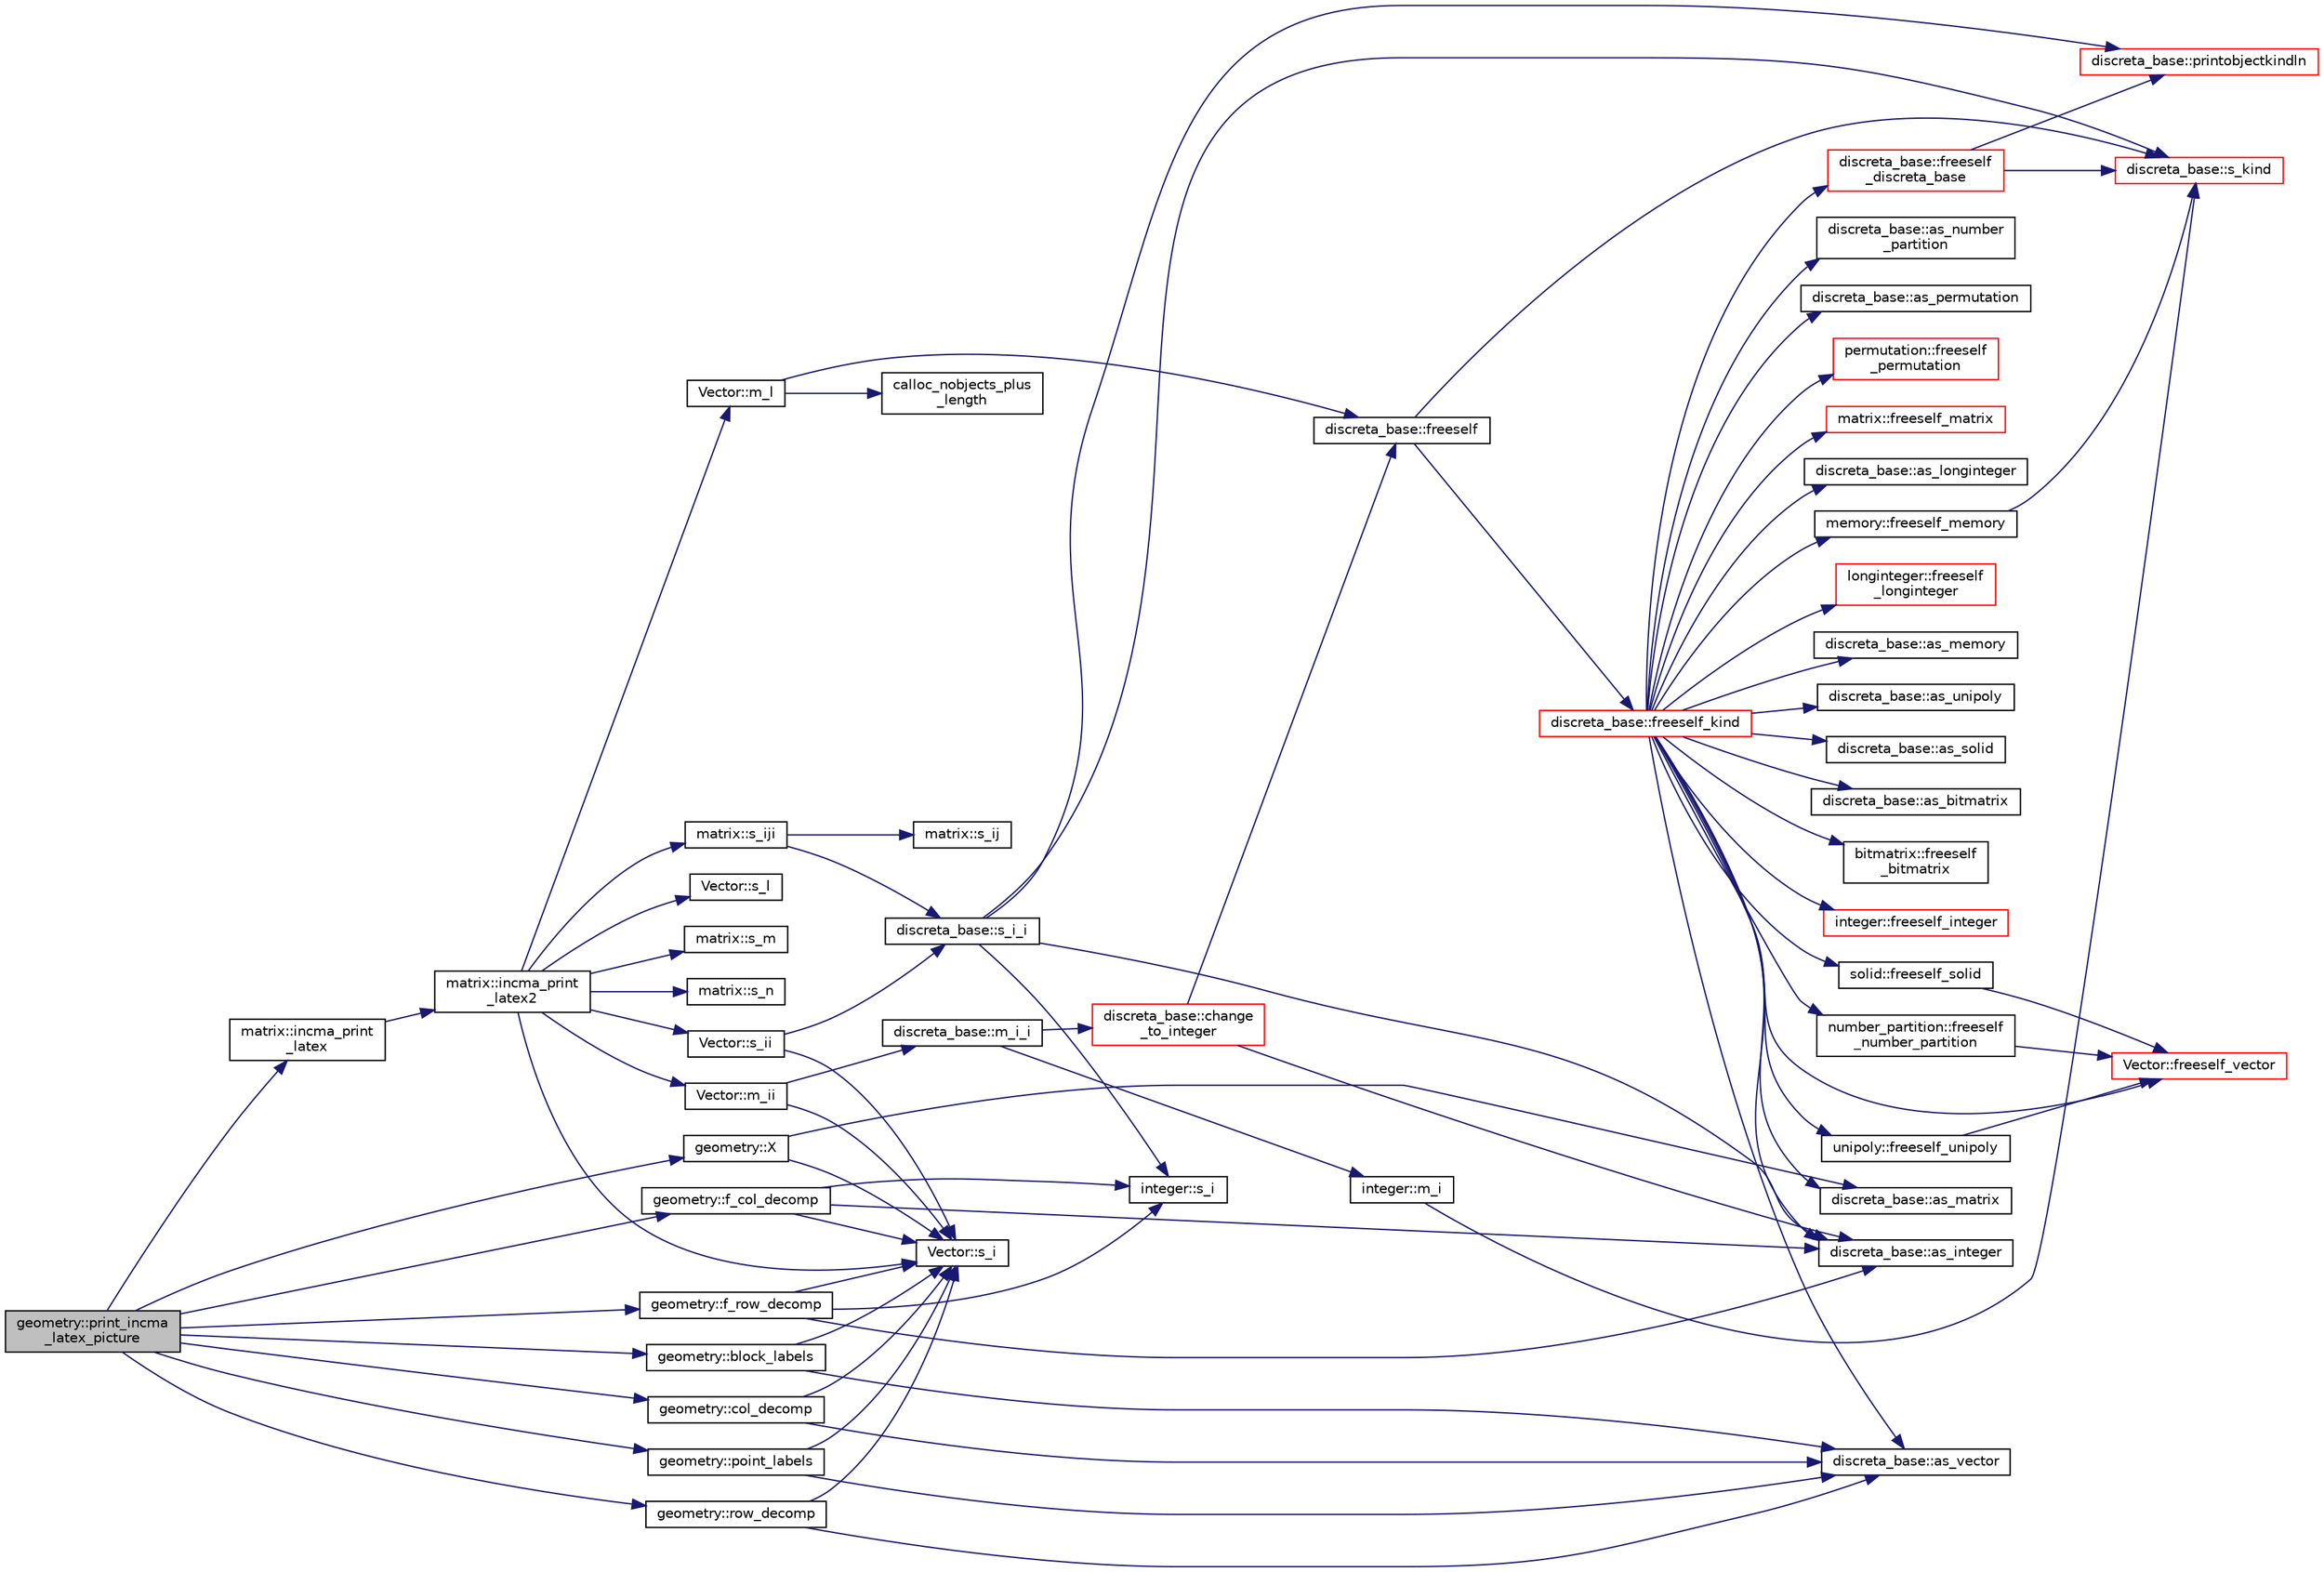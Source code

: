digraph "geometry::print_incma_latex_picture"
{
  edge [fontname="Helvetica",fontsize="10",labelfontname="Helvetica",labelfontsize="10"];
  node [fontname="Helvetica",fontsize="10",shape=record];
  rankdir="LR";
  Node1186 [label="geometry::print_incma\l_latex_picture",height=0.2,width=0.4,color="black", fillcolor="grey75", style="filled", fontcolor="black"];
  Node1186 -> Node1187 [color="midnightblue",fontsize="10",style="solid",fontname="Helvetica"];
  Node1187 [label="geometry::X",height=0.2,width=0.4,color="black", fillcolor="white", style="filled",URL="$da/d44/classgeometry.html#a2eff9c42b83c90012092d49218237d9d"];
  Node1187 -> Node1188 [color="midnightblue",fontsize="10",style="solid",fontname="Helvetica"];
  Node1188 [label="Vector::s_i",height=0.2,width=0.4,color="black", fillcolor="white", style="filled",URL="$d5/db2/class_vector.html#a1c4fe1752523df8119f70dd550244871"];
  Node1187 -> Node1189 [color="midnightblue",fontsize="10",style="solid",fontname="Helvetica"];
  Node1189 [label="discreta_base::as_matrix",height=0.2,width=0.4,color="black", fillcolor="white", style="filled",URL="$d7/d71/classdiscreta__base.html#ae4d7f56d917a4707b838fbffde6467ff"];
  Node1186 -> Node1190 [color="midnightblue",fontsize="10",style="solid",fontname="Helvetica"];
  Node1190 [label="matrix::incma_print\l_latex",height=0.2,width=0.4,color="black", fillcolor="white", style="filled",URL="$d1/d8d/classmatrix.html#a2f3ef897e502a22def6b90a7c02addf5"];
  Node1190 -> Node1191 [color="midnightblue",fontsize="10",style="solid",fontname="Helvetica"];
  Node1191 [label="matrix::incma_print\l_latex2",height=0.2,width=0.4,color="black", fillcolor="white", style="filled",URL="$d1/d8d/classmatrix.html#a6e282efff2dd195d9aaf94343768106d"];
  Node1191 -> Node1192 [color="midnightblue",fontsize="10",style="solid",fontname="Helvetica"];
  Node1192 [label="matrix::s_m",height=0.2,width=0.4,color="black", fillcolor="white", style="filled",URL="$d1/d8d/classmatrix.html#afeb2e29600e68448b9d1130114b9606f"];
  Node1191 -> Node1193 [color="midnightblue",fontsize="10",style="solid",fontname="Helvetica"];
  Node1193 [label="matrix::s_n",height=0.2,width=0.4,color="black", fillcolor="white", style="filled",URL="$d1/d8d/classmatrix.html#a35f5321a5615451fdc8be7b953f8ac8b"];
  Node1191 -> Node1194 [color="midnightblue",fontsize="10",style="solid",fontname="Helvetica"];
  Node1194 [label="Vector::m_l",height=0.2,width=0.4,color="black", fillcolor="white", style="filled",URL="$d5/db2/class_vector.html#a00f5520c2a6b4f5282a1a8bcf8ea74eb"];
  Node1194 -> Node1195 [color="midnightblue",fontsize="10",style="solid",fontname="Helvetica"];
  Node1195 [label="discreta_base::freeself",height=0.2,width=0.4,color="black", fillcolor="white", style="filled",URL="$d7/d71/classdiscreta__base.html#a9a3c9501a562293b5667c11b9174d6e5"];
  Node1195 -> Node1196 [color="midnightblue",fontsize="10",style="solid",fontname="Helvetica"];
  Node1196 [label="discreta_base::freeself_kind",height=0.2,width=0.4,color="red", fillcolor="white", style="filled",URL="$d7/d71/classdiscreta__base.html#a63a23ada2165b3838fab719ed458cec8"];
  Node1196 -> Node1197 [color="midnightblue",fontsize="10",style="solid",fontname="Helvetica"];
  Node1197 [label="discreta_base::freeself\l_discreta_base",height=0.2,width=0.4,color="red", fillcolor="white", style="filled",URL="$d7/d71/classdiscreta__base.html#a8b1ec2cee4566034441e066dc2c027db"];
  Node1197 -> Node1198 [color="midnightblue",fontsize="10",style="solid",fontname="Helvetica"];
  Node1198 [label="discreta_base::s_kind",height=0.2,width=0.4,color="red", fillcolor="white", style="filled",URL="$d7/d71/classdiscreta__base.html#a8a830025c74adbbc3362418a7c2ba157"];
  Node1197 -> Node1201 [color="midnightblue",fontsize="10",style="solid",fontname="Helvetica"];
  Node1201 [label="discreta_base::printobjectkindln",height=0.2,width=0.4,color="red", fillcolor="white", style="filled",URL="$d7/d71/classdiscreta__base.html#a677ccc8f392ebedde05e453f8cf59559"];
  Node1196 -> Node1204 [color="midnightblue",fontsize="10",style="solid",fontname="Helvetica"];
  Node1204 [label="discreta_base::as_integer",height=0.2,width=0.4,color="black", fillcolor="white", style="filled",URL="$d7/d71/classdiscreta__base.html#a00d7691eaf874fd283d942692fe8dd26"];
  Node1196 -> Node1205 [color="midnightblue",fontsize="10",style="solid",fontname="Helvetica"];
  Node1205 [label="integer::freeself_integer",height=0.2,width=0.4,color="red", fillcolor="white", style="filled",URL="$d0/de5/classinteger.html#a02eb557612c9db1820dd75a77151edc0"];
  Node1196 -> Node1206 [color="midnightblue",fontsize="10",style="solid",fontname="Helvetica"];
  Node1206 [label="discreta_base::as_vector",height=0.2,width=0.4,color="black", fillcolor="white", style="filled",URL="$d7/d71/classdiscreta__base.html#a7bdd6cae39c380b128ee9e17e42cf020"];
  Node1196 -> Node1207 [color="midnightblue",fontsize="10",style="solid",fontname="Helvetica"];
  Node1207 [label="Vector::freeself_vector",height=0.2,width=0.4,color="red", fillcolor="white", style="filled",URL="$d5/db2/class_vector.html#ad55c58937ca8fb342247a2c0fb572d20"];
  Node1196 -> Node1209 [color="midnightblue",fontsize="10",style="solid",fontname="Helvetica"];
  Node1209 [label="discreta_base::as_number\l_partition",height=0.2,width=0.4,color="black", fillcolor="white", style="filled",URL="$d7/d71/classdiscreta__base.html#a307aa09de0e925d46697707968ffab00"];
  Node1196 -> Node1210 [color="midnightblue",fontsize="10",style="solid",fontname="Helvetica"];
  Node1210 [label="number_partition::freeself\l_number_partition",height=0.2,width=0.4,color="black", fillcolor="white", style="filled",URL="$df/d50/classnumber__partition.html#aa74111c1c8cd218b654e7b7c1ca42eb5"];
  Node1210 -> Node1207 [color="midnightblue",fontsize="10",style="solid",fontname="Helvetica"];
  Node1196 -> Node1211 [color="midnightblue",fontsize="10",style="solid",fontname="Helvetica"];
  Node1211 [label="discreta_base::as_permutation",height=0.2,width=0.4,color="black", fillcolor="white", style="filled",URL="$d7/d71/classdiscreta__base.html#aa4e72f36a82984239b12ae831e131098"];
  Node1196 -> Node1212 [color="midnightblue",fontsize="10",style="solid",fontname="Helvetica"];
  Node1212 [label="permutation::freeself\l_permutation",height=0.2,width=0.4,color="red", fillcolor="white", style="filled",URL="$d0/d08/classpermutation.html#a1f86343fa765d71c976d79e5ce372c12"];
  Node1196 -> Node1189 [color="midnightblue",fontsize="10",style="solid",fontname="Helvetica"];
  Node1196 -> Node1213 [color="midnightblue",fontsize="10",style="solid",fontname="Helvetica"];
  Node1213 [label="matrix::freeself_matrix",height=0.2,width=0.4,color="red", fillcolor="white", style="filled",URL="$d1/d8d/classmatrix.html#ab47d61820499f35c15bf82fb6a3b9bd1"];
  Node1196 -> Node1215 [color="midnightblue",fontsize="10",style="solid",fontname="Helvetica"];
  Node1215 [label="discreta_base::as_longinteger",height=0.2,width=0.4,color="black", fillcolor="white", style="filled",URL="$d7/d71/classdiscreta__base.html#a20a094639eb711b10c8694c51937f7cd"];
  Node1196 -> Node1216 [color="midnightblue",fontsize="10",style="solid",fontname="Helvetica"];
  Node1216 [label="longinteger::freeself\l_longinteger",height=0.2,width=0.4,color="red", fillcolor="white", style="filled",URL="$d3/d71/classlonginteger.html#a82006f4b7c6bf897de0387497e16c219"];
  Node1196 -> Node1218 [color="midnightblue",fontsize="10",style="solid",fontname="Helvetica"];
  Node1218 [label="discreta_base::as_memory",height=0.2,width=0.4,color="black", fillcolor="white", style="filled",URL="$d7/d71/classdiscreta__base.html#ad94b2d7dce0cd4fa22db57f6e79c4bd2"];
  Node1196 -> Node1219 [color="midnightblue",fontsize="10",style="solid",fontname="Helvetica"];
  Node1219 [label="memory::freeself_memory",height=0.2,width=0.4,color="black", fillcolor="white", style="filled",URL="$d8/d99/classmemory.html#a19366f9105d79a0e818cc19255d7ef4f"];
  Node1219 -> Node1198 [color="midnightblue",fontsize="10",style="solid",fontname="Helvetica"];
  Node1196 -> Node1220 [color="midnightblue",fontsize="10",style="solid",fontname="Helvetica"];
  Node1220 [label="discreta_base::as_unipoly",height=0.2,width=0.4,color="black", fillcolor="white", style="filled",URL="$d7/d71/classdiscreta__base.html#ad50d8027f039fe5c2478cddb243adc9d"];
  Node1196 -> Node1221 [color="midnightblue",fontsize="10",style="solid",fontname="Helvetica"];
  Node1221 [label="unipoly::freeself_unipoly",height=0.2,width=0.4,color="black", fillcolor="white", style="filled",URL="$d1/d89/classunipoly.html#aad315db6c6adb555a0c63877aab7d27e"];
  Node1221 -> Node1207 [color="midnightblue",fontsize="10",style="solid",fontname="Helvetica"];
  Node1196 -> Node1222 [color="midnightblue",fontsize="10",style="solid",fontname="Helvetica"];
  Node1222 [label="discreta_base::as_solid",height=0.2,width=0.4,color="black", fillcolor="white", style="filled",URL="$d7/d71/classdiscreta__base.html#a1fc5f2b85ec97ab0a69dd64903c970a5"];
  Node1196 -> Node1223 [color="midnightblue",fontsize="10",style="solid",fontname="Helvetica"];
  Node1223 [label="solid::freeself_solid",height=0.2,width=0.4,color="black", fillcolor="white", style="filled",URL="$d8/def/classsolid.html#a84c2f0abd7b24b1cf2ccefa9c99567fe"];
  Node1223 -> Node1207 [color="midnightblue",fontsize="10",style="solid",fontname="Helvetica"];
  Node1196 -> Node1224 [color="midnightblue",fontsize="10",style="solid",fontname="Helvetica"];
  Node1224 [label="discreta_base::as_bitmatrix",height=0.2,width=0.4,color="black", fillcolor="white", style="filled",URL="$d7/d71/classdiscreta__base.html#a071ad54ea8ef6c9d1d15f532e5a76df6"];
  Node1196 -> Node1225 [color="midnightblue",fontsize="10",style="solid",fontname="Helvetica"];
  Node1225 [label="bitmatrix::freeself\l_bitmatrix",height=0.2,width=0.4,color="black", fillcolor="white", style="filled",URL="$de/dc8/classbitmatrix.html#a4b84eed56a244df63819eae6b7ba1eff"];
  Node1195 -> Node1198 [color="midnightblue",fontsize="10",style="solid",fontname="Helvetica"];
  Node1194 -> Node1242 [color="midnightblue",fontsize="10",style="solid",fontname="Helvetica"];
  Node1242 [label="calloc_nobjects_plus\l_length",height=0.2,width=0.4,color="black", fillcolor="white", style="filled",URL="$d9/d60/discreta_8h.html#a71599d54c8c17dfa065a363f5cdd0aa4"];
  Node1191 -> Node1243 [color="midnightblue",fontsize="10",style="solid",fontname="Helvetica"];
  Node1243 [label="Vector::m_ii",height=0.2,width=0.4,color="black", fillcolor="white", style="filled",URL="$d5/db2/class_vector.html#aa6a97eabb43f192a47947f4f6acbb04d"];
  Node1243 -> Node1188 [color="midnightblue",fontsize="10",style="solid",fontname="Helvetica"];
  Node1243 -> Node1244 [color="midnightblue",fontsize="10",style="solid",fontname="Helvetica"];
  Node1244 [label="discreta_base::m_i_i",height=0.2,width=0.4,color="black", fillcolor="white", style="filled",URL="$d7/d71/classdiscreta__base.html#aa231464a9d4bc233f66608021c9ad997"];
  Node1244 -> Node1245 [color="midnightblue",fontsize="10",style="solid",fontname="Helvetica"];
  Node1245 [label="discreta_base::change\l_to_integer",height=0.2,width=0.4,color="red", fillcolor="white", style="filled",URL="$d7/d71/classdiscreta__base.html#a58a5a5bd8f8e6f2dd7b4483b66dc7bb9"];
  Node1245 -> Node1195 [color="midnightblue",fontsize="10",style="solid",fontname="Helvetica"];
  Node1245 -> Node1204 [color="midnightblue",fontsize="10",style="solid",fontname="Helvetica"];
  Node1244 -> Node1268 [color="midnightblue",fontsize="10",style="solid",fontname="Helvetica"];
  Node1268 [label="integer::m_i",height=0.2,width=0.4,color="black", fillcolor="white", style="filled",URL="$d0/de5/classinteger.html#a869091f0a0f35f5354c8c4a70250e8a9"];
  Node1268 -> Node1198 [color="midnightblue",fontsize="10",style="solid",fontname="Helvetica"];
  Node1191 -> Node1269 [color="midnightblue",fontsize="10",style="solid",fontname="Helvetica"];
  Node1269 [label="Vector::s_l",height=0.2,width=0.4,color="black", fillcolor="white", style="filled",URL="$d5/db2/class_vector.html#ad2dc082288f858d22a528832289e0704"];
  Node1191 -> Node1270 [color="midnightblue",fontsize="10",style="solid",fontname="Helvetica"];
  Node1270 [label="Vector::s_ii",height=0.2,width=0.4,color="black", fillcolor="white", style="filled",URL="$d5/db2/class_vector.html#a75d4942cc7b9794717b4846c10520db8"];
  Node1270 -> Node1188 [color="midnightblue",fontsize="10",style="solid",fontname="Helvetica"];
  Node1270 -> Node1271 [color="midnightblue",fontsize="10",style="solid",fontname="Helvetica"];
  Node1271 [label="discreta_base::s_i_i",height=0.2,width=0.4,color="black", fillcolor="white", style="filled",URL="$d7/d71/classdiscreta__base.html#aadb92c01fbe69b3034b0214b33fbc735"];
  Node1271 -> Node1198 [color="midnightblue",fontsize="10",style="solid",fontname="Helvetica"];
  Node1271 -> Node1201 [color="midnightblue",fontsize="10",style="solid",fontname="Helvetica"];
  Node1271 -> Node1204 [color="midnightblue",fontsize="10",style="solid",fontname="Helvetica"];
  Node1271 -> Node1272 [color="midnightblue",fontsize="10",style="solid",fontname="Helvetica"];
  Node1272 [label="integer::s_i",height=0.2,width=0.4,color="black", fillcolor="white", style="filled",URL="$d0/de5/classinteger.html#adf28e9f94d4c844adaa950deeb80b904"];
  Node1191 -> Node1188 [color="midnightblue",fontsize="10",style="solid",fontname="Helvetica"];
  Node1191 -> Node1273 [color="midnightblue",fontsize="10",style="solid",fontname="Helvetica"];
  Node1273 [label="matrix::s_iji",height=0.2,width=0.4,color="black", fillcolor="white", style="filled",URL="$d1/d8d/classmatrix.html#af8d3c35817af62a3c0097ddf64422d96"];
  Node1273 -> Node1274 [color="midnightblue",fontsize="10",style="solid",fontname="Helvetica"];
  Node1274 [label="matrix::s_ij",height=0.2,width=0.4,color="black", fillcolor="white", style="filled",URL="$d1/d8d/classmatrix.html#ab36f1b3abd2df280224c50c9debb57df"];
  Node1273 -> Node1271 [color="midnightblue",fontsize="10",style="solid",fontname="Helvetica"];
  Node1186 -> Node1275 [color="midnightblue",fontsize="10",style="solid",fontname="Helvetica"];
  Node1275 [label="geometry::f_row_decomp",height=0.2,width=0.4,color="black", fillcolor="white", style="filled",URL="$da/d44/classgeometry.html#a149ccf1dac87cbced60547e9608bb42d"];
  Node1275 -> Node1188 [color="midnightblue",fontsize="10",style="solid",fontname="Helvetica"];
  Node1275 -> Node1204 [color="midnightblue",fontsize="10",style="solid",fontname="Helvetica"];
  Node1275 -> Node1272 [color="midnightblue",fontsize="10",style="solid",fontname="Helvetica"];
  Node1186 -> Node1276 [color="midnightblue",fontsize="10",style="solid",fontname="Helvetica"];
  Node1276 [label="geometry::row_decomp",height=0.2,width=0.4,color="black", fillcolor="white", style="filled",URL="$da/d44/classgeometry.html#a58652b4a0edda52732517a06d390882d"];
  Node1276 -> Node1188 [color="midnightblue",fontsize="10",style="solid",fontname="Helvetica"];
  Node1276 -> Node1206 [color="midnightblue",fontsize="10",style="solid",fontname="Helvetica"];
  Node1186 -> Node1277 [color="midnightblue",fontsize="10",style="solid",fontname="Helvetica"];
  Node1277 [label="geometry::f_col_decomp",height=0.2,width=0.4,color="black", fillcolor="white", style="filled",URL="$da/d44/classgeometry.html#ae0713575216fd4c562da43a469f5edcb"];
  Node1277 -> Node1188 [color="midnightblue",fontsize="10",style="solid",fontname="Helvetica"];
  Node1277 -> Node1204 [color="midnightblue",fontsize="10",style="solid",fontname="Helvetica"];
  Node1277 -> Node1272 [color="midnightblue",fontsize="10",style="solid",fontname="Helvetica"];
  Node1186 -> Node1278 [color="midnightblue",fontsize="10",style="solid",fontname="Helvetica"];
  Node1278 [label="geometry::col_decomp",height=0.2,width=0.4,color="black", fillcolor="white", style="filled",URL="$da/d44/classgeometry.html#a12425a7d0cebea16e0d22c44e7fbe555"];
  Node1278 -> Node1188 [color="midnightblue",fontsize="10",style="solid",fontname="Helvetica"];
  Node1278 -> Node1206 [color="midnightblue",fontsize="10",style="solid",fontname="Helvetica"];
  Node1186 -> Node1279 [color="midnightblue",fontsize="10",style="solid",fontname="Helvetica"];
  Node1279 [label="geometry::point_labels",height=0.2,width=0.4,color="black", fillcolor="white", style="filled",URL="$da/d44/classgeometry.html#aa80150b549283d56c347b8533d9051b0"];
  Node1279 -> Node1188 [color="midnightblue",fontsize="10",style="solid",fontname="Helvetica"];
  Node1279 -> Node1206 [color="midnightblue",fontsize="10",style="solid",fontname="Helvetica"];
  Node1186 -> Node1280 [color="midnightblue",fontsize="10",style="solid",fontname="Helvetica"];
  Node1280 [label="geometry::block_labels",height=0.2,width=0.4,color="black", fillcolor="white", style="filled",URL="$da/d44/classgeometry.html#ab40ecc05e06399138dc6354d790d302b"];
  Node1280 -> Node1188 [color="midnightblue",fontsize="10",style="solid",fontname="Helvetica"];
  Node1280 -> Node1206 [color="midnightblue",fontsize="10",style="solid",fontname="Helvetica"];
}
